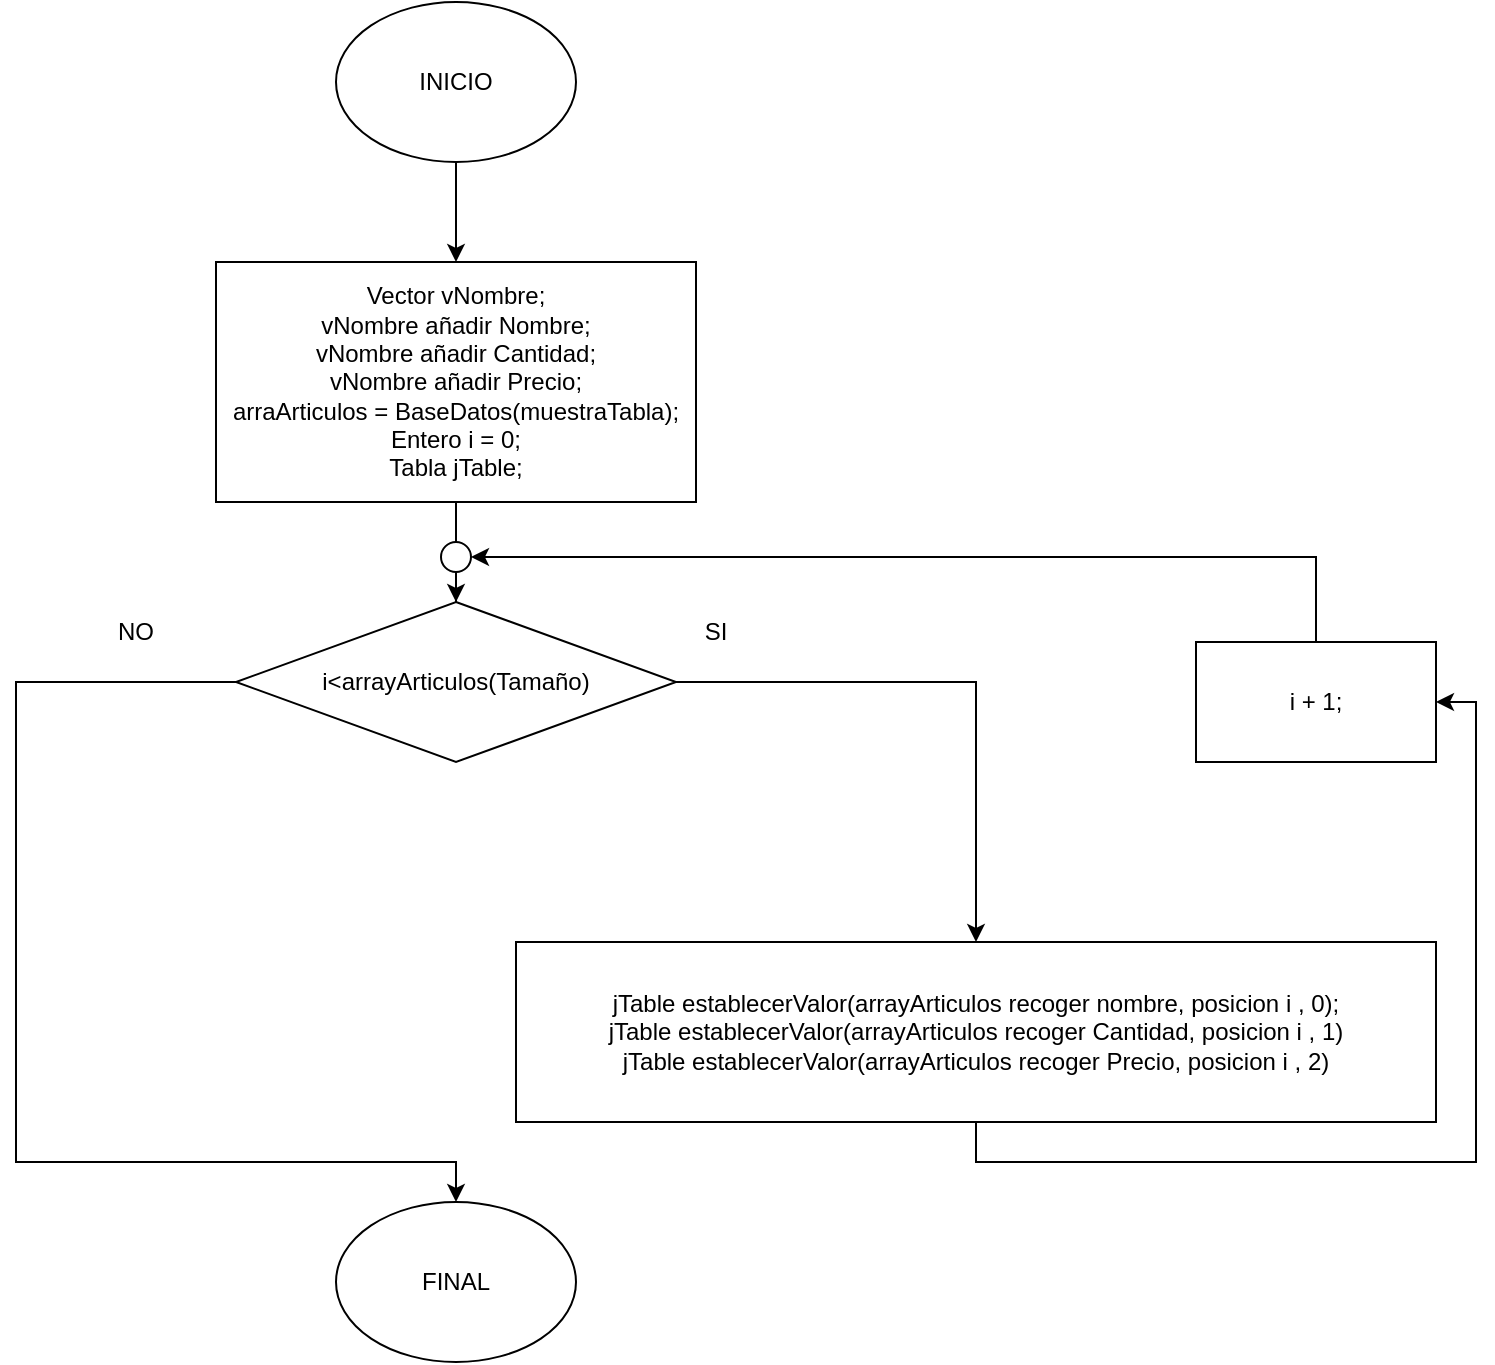 <mxfile version="18.1.3" type="device"><diagram id="N4qc0NqXr_icEJj3f3A4" name="Page-1"><mxGraphModel dx="836" dy="1385" grid="1" gridSize="10" guides="1" tooltips="1" connect="1" arrows="1" fold="1" page="1" pageScale="1" pageWidth="827" pageHeight="1169" math="0" shadow="0"><root><mxCell id="0"/><mxCell id="1" parent="0"/><mxCell id="8kviEeXiNgv6PxqiLj-3-5" value="" style="edgeStyle=orthogonalEdgeStyle;rounded=0;orthogonalLoop=1;jettySize=auto;html=1;" edge="1" parent="1" source="8kviEeXiNgv6PxqiLj-3-1" target="8kviEeXiNgv6PxqiLj-3-3"><mxGeometry relative="1" as="geometry"/></mxCell><mxCell id="8kviEeXiNgv6PxqiLj-3-1" value="INICIO" style="ellipse;whiteSpace=wrap;html=1;" vertex="1" parent="1"><mxGeometry x="180" y="70" width="120" height="80" as="geometry"/></mxCell><mxCell id="8kviEeXiNgv6PxqiLj-3-2" value="FINAL" style="ellipse;whiteSpace=wrap;html=1;" vertex="1" parent="1"><mxGeometry x="180" y="670" width="120" height="80" as="geometry"/></mxCell><mxCell id="8kviEeXiNgv6PxqiLj-3-6" value="" style="edgeStyle=orthogonalEdgeStyle;rounded=0;orthogonalLoop=1;jettySize=auto;html=1;startArrow=none;" edge="1" parent="1" source="8kviEeXiNgv6PxqiLj-3-9" target="8kviEeXiNgv6PxqiLj-3-4"><mxGeometry relative="1" as="geometry"/></mxCell><mxCell id="8kviEeXiNgv6PxqiLj-3-3" value="Vector vNombre;&lt;br&gt;vNombre añadir Nombre;&lt;br&gt;vNombre añadir Cantidad;&lt;br&gt;vNombre añadir Precio;&lt;br&gt;arraArticulos = BaseDatos(muestraTabla);&lt;br&gt;Entero i = 0;&lt;br&gt;Tabla jTable;" style="rounded=0;whiteSpace=wrap;html=1;" vertex="1" parent="1"><mxGeometry x="120" y="200" width="240" height="120" as="geometry"/></mxCell><mxCell id="8kviEeXiNgv6PxqiLj-3-7" style="edgeStyle=orthogonalEdgeStyle;rounded=0;orthogonalLoop=1;jettySize=auto;html=1;exitX=0;exitY=0.5;exitDx=0;exitDy=0;" edge="1" parent="1" source="8kviEeXiNgv6PxqiLj-3-4" target="8kviEeXiNgv6PxqiLj-3-2"><mxGeometry relative="1" as="geometry"><Array as="points"><mxPoint x="20" y="410"/><mxPoint x="20" y="650"/><mxPoint x="240" y="650"/></Array></mxGeometry></mxCell><mxCell id="8kviEeXiNgv6PxqiLj-3-13" style="edgeStyle=orthogonalEdgeStyle;rounded=0;orthogonalLoop=1;jettySize=auto;html=1;exitX=1;exitY=0.5;exitDx=0;exitDy=0;" edge="1" parent="1" source="8kviEeXiNgv6PxqiLj-3-4" target="8kviEeXiNgv6PxqiLj-3-16"><mxGeometry relative="1" as="geometry"><mxPoint x="410" y="530" as="targetPoint"/></mxGeometry></mxCell><mxCell id="8kviEeXiNgv6PxqiLj-3-4" value="i&amp;lt;arrayArticulos(Tamaño)" style="rhombus;whiteSpace=wrap;html=1;" vertex="1" parent="1"><mxGeometry x="130" y="370" width="220" height="80" as="geometry"/></mxCell><mxCell id="8kviEeXiNgv6PxqiLj-3-8" value="NO" style="text;html=1;strokeColor=none;fillColor=none;align=center;verticalAlign=middle;whiteSpace=wrap;rounded=0;" vertex="1" parent="1"><mxGeometry x="50" y="370" width="60" height="30" as="geometry"/></mxCell><mxCell id="8kviEeXiNgv6PxqiLj-3-9" value="" style="ellipse;whiteSpace=wrap;html=1;aspect=fixed;" vertex="1" parent="1"><mxGeometry x="232.5" y="340" width="15" height="15" as="geometry"/></mxCell><mxCell id="8kviEeXiNgv6PxqiLj-3-10" value="" style="edgeStyle=orthogonalEdgeStyle;rounded=0;orthogonalLoop=1;jettySize=auto;html=1;endArrow=none;" edge="1" parent="1" source="8kviEeXiNgv6PxqiLj-3-3" target="8kviEeXiNgv6PxqiLj-3-9"><mxGeometry relative="1" as="geometry"><mxPoint x="240" y="320" as="sourcePoint"/><mxPoint x="240" y="370" as="targetPoint"/></mxGeometry></mxCell><mxCell id="8kviEeXiNgv6PxqiLj-3-12" style="edgeStyle=orthogonalEdgeStyle;rounded=0;orthogonalLoop=1;jettySize=auto;html=1;exitX=0.5;exitY=0;exitDx=0;exitDy=0;entryX=1;entryY=0.5;entryDx=0;entryDy=0;" edge="1" parent="1" source="8kviEeXiNgv6PxqiLj-3-11" target="8kviEeXiNgv6PxqiLj-3-9"><mxGeometry relative="1" as="geometry"/></mxCell><mxCell id="8kviEeXiNgv6PxqiLj-3-11" value="i + 1;" style="rounded=0;whiteSpace=wrap;html=1;" vertex="1" parent="1"><mxGeometry x="610" y="390" width="120" height="60" as="geometry"/></mxCell><mxCell id="8kviEeXiNgv6PxqiLj-3-15" value="SI" style="text;html=1;strokeColor=none;fillColor=none;align=center;verticalAlign=middle;whiteSpace=wrap;rounded=0;" vertex="1" parent="1"><mxGeometry x="340" y="370" width="60" height="30" as="geometry"/></mxCell><mxCell id="8kviEeXiNgv6PxqiLj-3-17" style="edgeStyle=orthogonalEdgeStyle;rounded=0;orthogonalLoop=1;jettySize=auto;html=1;exitX=0.5;exitY=1;exitDx=0;exitDy=0;entryX=1;entryY=0.5;entryDx=0;entryDy=0;" edge="1" parent="1" source="8kviEeXiNgv6PxqiLj-3-16" target="8kviEeXiNgv6PxqiLj-3-11"><mxGeometry relative="1" as="geometry"/></mxCell><mxCell id="8kviEeXiNgv6PxqiLj-3-16" value="jTable establecerValor(arrayArticulos recoger nombre, posicion i , 0);&lt;br&gt;jTable establecerValor(arrayArticulos recoger Cantidad, posicion i , 1)&lt;br&gt;jTable establecerValor(arrayArticulos recoger Precio, posicion i , 2)" style="rounded=0;whiteSpace=wrap;html=1;" vertex="1" parent="1"><mxGeometry x="270" y="540" width="460" height="90" as="geometry"/></mxCell></root></mxGraphModel></diagram></mxfile>